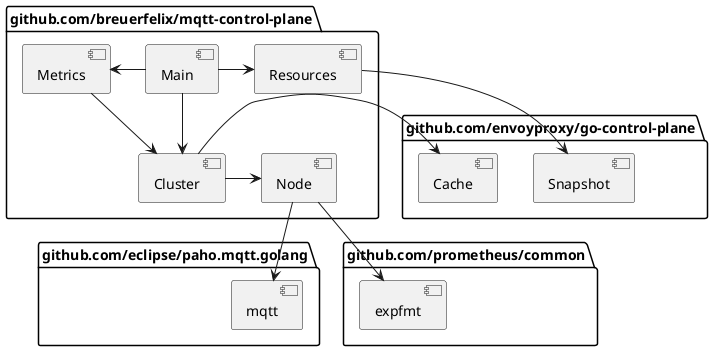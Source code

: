 @startuml

package "github.com/breuerfelix/mqtt-control-plane" {
  component Metrics
  component Main
  component Resources
  component Cluster
  component Node
}

package "github.com/envoyproxy/go-control-plane" {
  component Snapshot
  component Cache
}

package "github.com/eclipse/paho.mqtt.golang" {
  component mqtt
}

package "github.com/prometheus/common" {
  component expfmt
}

Main -left-> Metrics
Main -right-> Resources
Main --> Cluster
Resources -> Snapshot
Metrics --> Cluster
Cluster -> Node
Cluster -> Cache
Node --> mqtt
Node --> expfmt

@enduml
